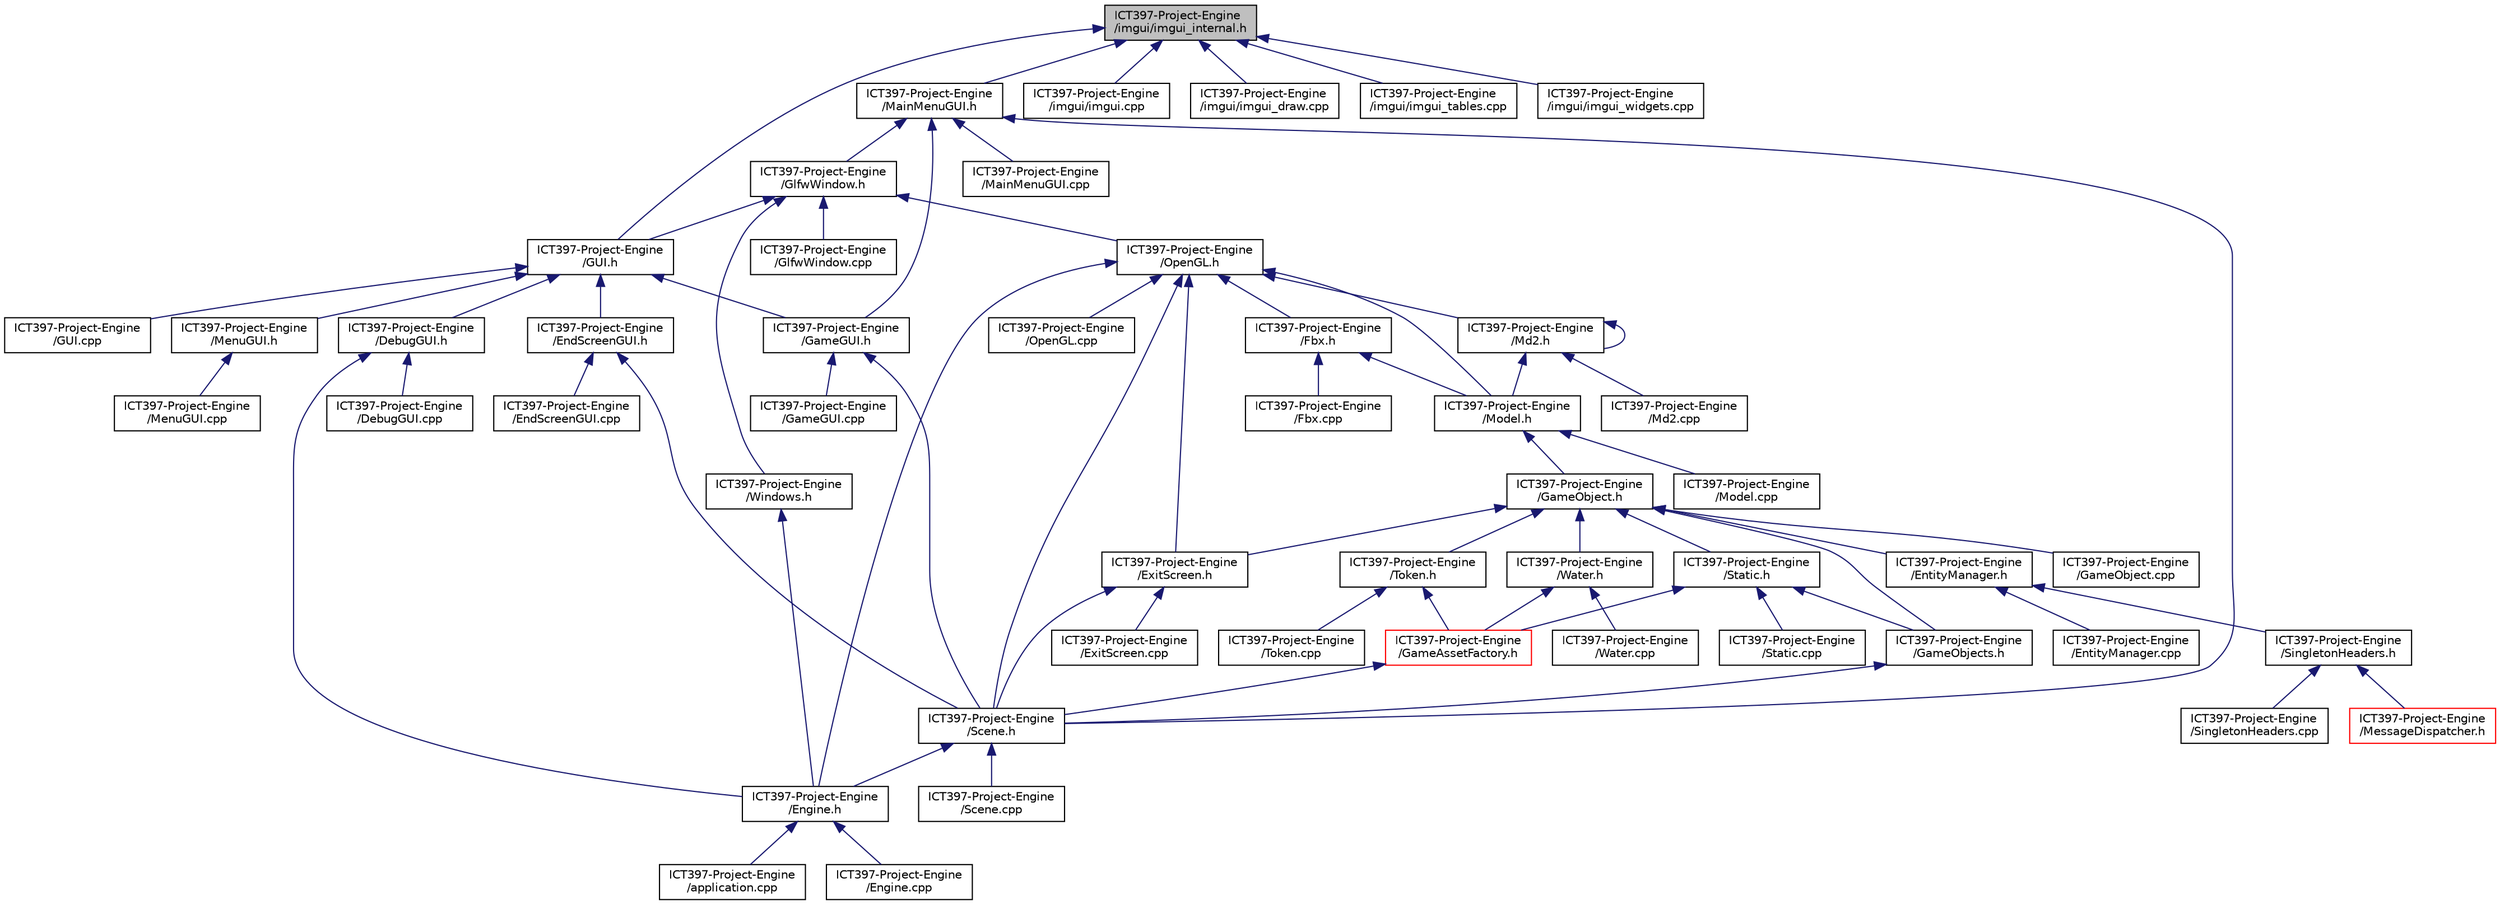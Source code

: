 digraph "ICT397-Project-Engine/imgui/imgui_internal.h"
{
 // LATEX_PDF_SIZE
  edge [fontname="Helvetica",fontsize="10",labelfontname="Helvetica",labelfontsize="10"];
  node [fontname="Helvetica",fontsize="10",shape=record];
  Node1 [label="ICT397-Project-Engine\l/imgui/imgui_internal.h",height=0.2,width=0.4,color="black", fillcolor="grey75", style="filled", fontcolor="black",tooltip=" "];
  Node1 -> Node2 [dir="back",color="midnightblue",fontsize="10",style="solid"];
  Node2 [label="ICT397-Project-Engine\l/GUI.h",height=0.2,width=0.4,color="black", fillcolor="white", style="filled",URL="$_g_u_i_8h.html",tooltip="Base class for all GUI."];
  Node2 -> Node3 [dir="back",color="midnightblue",fontsize="10",style="solid"];
  Node3 [label="ICT397-Project-Engine\l/DebugGUI.h",height=0.2,width=0.4,color="black", fillcolor="white", style="filled",URL="$_debug_g_u_i_8h.html",tooltip=" "];
  Node3 -> Node4 [dir="back",color="midnightblue",fontsize="10",style="solid"];
  Node4 [label="ICT397-Project-Engine\l/DebugGUI.cpp",height=0.2,width=0.4,color="black", fillcolor="white", style="filled",URL="$_debug_g_u_i_8cpp.html",tooltip=" "];
  Node3 -> Node5 [dir="back",color="midnightblue",fontsize="10",style="solid"];
  Node5 [label="ICT397-Project-Engine\l/Engine.h",height=0.2,width=0.4,color="black", fillcolor="white", style="filled",URL="$_engine_8h.html",tooltip=" "];
  Node5 -> Node6 [dir="back",color="midnightblue",fontsize="10",style="solid"];
  Node6 [label="ICT397-Project-Engine\l/application.cpp",height=0.2,width=0.4,color="black", fillcolor="white", style="filled",URL="$application_8cpp.html",tooltip=" "];
  Node5 -> Node7 [dir="back",color="midnightblue",fontsize="10",style="solid"];
  Node7 [label="ICT397-Project-Engine\l/Engine.cpp",height=0.2,width=0.4,color="black", fillcolor="white", style="filled",URL="$_engine_8cpp.html",tooltip=" "];
  Node2 -> Node8 [dir="back",color="midnightblue",fontsize="10",style="solid"];
  Node8 [label="ICT397-Project-Engine\l/EndScreenGUI.h",height=0.2,width=0.4,color="black", fillcolor="white", style="filled",URL="$_end_screen_g_u_i_8h.html",tooltip="End Screen GUI information."];
  Node8 -> Node9 [dir="back",color="midnightblue",fontsize="10",style="solid"];
  Node9 [label="ICT397-Project-Engine\l/EndScreenGUI.cpp",height=0.2,width=0.4,color="black", fillcolor="white", style="filled",URL="$_end_screen_g_u_i_8cpp.html",tooltip=" "];
  Node8 -> Node10 [dir="back",color="midnightblue",fontsize="10",style="solid"];
  Node10 [label="ICT397-Project-Engine\l/Scene.h",height=0.2,width=0.4,color="black", fillcolor="white", style="filled",URL="$_scene_8h.html",tooltip=" "];
  Node10 -> Node5 [dir="back",color="midnightblue",fontsize="10",style="solid"];
  Node10 -> Node11 [dir="back",color="midnightblue",fontsize="10",style="solid"];
  Node11 [label="ICT397-Project-Engine\l/Scene.cpp",height=0.2,width=0.4,color="black", fillcolor="white", style="filled",URL="$_scene_8cpp.html",tooltip=" "];
  Node2 -> Node12 [dir="back",color="midnightblue",fontsize="10",style="solid"];
  Node12 [label="ICT397-Project-Engine\l/GameGUI.h",height=0.2,width=0.4,color="black", fillcolor="white", style="filled",URL="$_game_g_u_i_8h.html",tooltip=" "];
  Node12 -> Node13 [dir="back",color="midnightblue",fontsize="10",style="solid"];
  Node13 [label="ICT397-Project-Engine\l/GameGUI.cpp",height=0.2,width=0.4,color="black", fillcolor="white", style="filled",URL="$_game_g_u_i_8cpp.html",tooltip=" "];
  Node12 -> Node10 [dir="back",color="midnightblue",fontsize="10",style="solid"];
  Node2 -> Node14 [dir="back",color="midnightblue",fontsize="10",style="solid"];
  Node14 [label="ICT397-Project-Engine\l/GUI.cpp",height=0.2,width=0.4,color="black", fillcolor="white", style="filled",URL="$_g_u_i_8cpp.html",tooltip=" "];
  Node2 -> Node15 [dir="back",color="midnightblue",fontsize="10",style="solid"];
  Node15 [label="ICT397-Project-Engine\l/MenuGUI.h",height=0.2,width=0.4,color="black", fillcolor="white", style="filled",URL="$_menu_g_u_i_8h.html",tooltip=" "];
  Node15 -> Node16 [dir="back",color="midnightblue",fontsize="10",style="solid"];
  Node16 [label="ICT397-Project-Engine\l/MenuGUI.cpp",height=0.2,width=0.4,color="black", fillcolor="white", style="filled",URL="$_menu_g_u_i_8cpp.html",tooltip=" "];
  Node1 -> Node17 [dir="back",color="midnightblue",fontsize="10",style="solid"];
  Node17 [label="ICT397-Project-Engine\l/imgui/imgui.cpp",height=0.2,width=0.4,color="black", fillcolor="white", style="filled",URL="$imgui_8cpp.html",tooltip=" "];
  Node1 -> Node18 [dir="back",color="midnightblue",fontsize="10",style="solid"];
  Node18 [label="ICT397-Project-Engine\l/imgui/imgui_draw.cpp",height=0.2,width=0.4,color="black", fillcolor="white", style="filled",URL="$imgui__draw_8cpp.html",tooltip=" "];
  Node1 -> Node19 [dir="back",color="midnightblue",fontsize="10",style="solid"];
  Node19 [label="ICT397-Project-Engine\l/imgui/imgui_tables.cpp",height=0.2,width=0.4,color="black", fillcolor="white", style="filled",URL="$imgui__tables_8cpp.html",tooltip=" "];
  Node1 -> Node20 [dir="back",color="midnightblue",fontsize="10",style="solid"];
  Node20 [label="ICT397-Project-Engine\l/imgui/imgui_widgets.cpp",height=0.2,width=0.4,color="black", fillcolor="white", style="filled",URL="$imgui__widgets_8cpp.html",tooltip=" "];
  Node1 -> Node21 [dir="back",color="midnightblue",fontsize="10",style="solid"];
  Node21 [label="ICT397-Project-Engine\l/MainMenuGUI.h",height=0.2,width=0.4,color="black", fillcolor="white", style="filled",URL="$_main_menu_g_u_i_8h.html",tooltip="Main menu GUI functions."];
  Node21 -> Node12 [dir="back",color="midnightblue",fontsize="10",style="solid"];
  Node21 -> Node22 [dir="back",color="midnightblue",fontsize="10",style="solid"];
  Node22 [label="ICT397-Project-Engine\l/GlfwWindow.h",height=0.2,width=0.4,color="black", fillcolor="white", style="filled",URL="$_glfw_window_8h.html",tooltip=" "];
  Node22 -> Node23 [dir="back",color="midnightblue",fontsize="10",style="solid"];
  Node23 [label="ICT397-Project-Engine\l/GlfwWindow.cpp",height=0.2,width=0.4,color="black", fillcolor="white", style="filled",URL="$_glfw_window_8cpp.html",tooltip=" "];
  Node22 -> Node2 [dir="back",color="midnightblue",fontsize="10",style="solid"];
  Node22 -> Node24 [dir="back",color="midnightblue",fontsize="10",style="solid"];
  Node24 [label="ICT397-Project-Engine\l/OpenGL.h",height=0.2,width=0.4,color="black", fillcolor="white", style="filled",URL="$_open_g_l_8h.html",tooltip=" "];
  Node24 -> Node5 [dir="back",color="midnightblue",fontsize="10",style="solid"];
  Node24 -> Node25 [dir="back",color="midnightblue",fontsize="10",style="solid"];
  Node25 [label="ICT397-Project-Engine\l/ExitScreen.h",height=0.2,width=0.4,color="black", fillcolor="white", style="filled",URL="$_exit_screen_8h.html",tooltip=" "];
  Node25 -> Node26 [dir="back",color="midnightblue",fontsize="10",style="solid"];
  Node26 [label="ICT397-Project-Engine\l/ExitScreen.cpp",height=0.2,width=0.4,color="black", fillcolor="white", style="filled",URL="$_exit_screen_8cpp.html",tooltip=" "];
  Node25 -> Node10 [dir="back",color="midnightblue",fontsize="10",style="solid"];
  Node24 -> Node27 [dir="back",color="midnightblue",fontsize="10",style="solid"];
  Node27 [label="ICT397-Project-Engine\l/Fbx.h",height=0.2,width=0.4,color="black", fillcolor="white", style="filled",URL="$_fbx_8h.html",tooltip=" "];
  Node27 -> Node28 [dir="back",color="midnightblue",fontsize="10",style="solid"];
  Node28 [label="ICT397-Project-Engine\l/Fbx.cpp",height=0.2,width=0.4,color="black", fillcolor="white", style="filled",URL="$_fbx_8cpp.html",tooltip=" "];
  Node27 -> Node29 [dir="back",color="midnightblue",fontsize="10",style="solid"];
  Node29 [label="ICT397-Project-Engine\l/Model.h",height=0.2,width=0.4,color="black", fillcolor="white", style="filled",URL="$_model_8h.html",tooltip=" "];
  Node29 -> Node30 [dir="back",color="midnightblue",fontsize="10",style="solid"];
  Node30 [label="ICT397-Project-Engine\l/GameObject.h",height=0.2,width=0.4,color="black", fillcolor="white", style="filled",URL="$_game_object_8h.html",tooltip=" "];
  Node30 -> Node31 [dir="back",color="midnightblue",fontsize="10",style="solid"];
  Node31 [label="ICT397-Project-Engine\l/EntityManager.h",height=0.2,width=0.4,color="black", fillcolor="white", style="filled",URL="$_entity_manager_8h.html",tooltip=" "];
  Node31 -> Node32 [dir="back",color="midnightblue",fontsize="10",style="solid"];
  Node32 [label="ICT397-Project-Engine\l/EntityManager.cpp",height=0.2,width=0.4,color="black", fillcolor="white", style="filled",URL="$_entity_manager_8cpp.html",tooltip=" "];
  Node31 -> Node33 [dir="back",color="midnightblue",fontsize="10",style="solid"];
  Node33 [label="ICT397-Project-Engine\l/SingletonHeaders.h",height=0.2,width=0.4,color="black", fillcolor="white", style="filled",URL="$_singleton_headers_8h.html",tooltip=" "];
  Node33 -> Node34 [dir="back",color="midnightblue",fontsize="10",style="solid"];
  Node34 [label="ICT397-Project-Engine\l/MessageDispatcher.h",height=0.2,width=0.4,color="red", fillcolor="white", style="filled",URL="$_message_dispatcher_8h.html",tooltip=" "];
  Node33 -> Node46 [dir="back",color="midnightblue",fontsize="10",style="solid"];
  Node46 [label="ICT397-Project-Engine\l/SingletonHeaders.cpp",height=0.2,width=0.4,color="black", fillcolor="white", style="filled",URL="$_singleton_headers_8cpp.html",tooltip=" "];
  Node30 -> Node25 [dir="back",color="midnightblue",fontsize="10",style="solid"];
  Node30 -> Node47 [dir="back",color="midnightblue",fontsize="10",style="solid"];
  Node47 [label="ICT397-Project-Engine\l/GameObject.cpp",height=0.2,width=0.4,color="black", fillcolor="white", style="filled",URL="$_game_object_8cpp.html",tooltip=" "];
  Node30 -> Node42 [dir="back",color="midnightblue",fontsize="10",style="solid"];
  Node42 [label="ICT397-Project-Engine\l/GameObjects.h",height=0.2,width=0.4,color="black", fillcolor="white", style="filled",URL="$_game_objects_8h.html",tooltip=" "];
  Node42 -> Node10 [dir="back",color="midnightblue",fontsize="10",style="solid"];
  Node30 -> Node48 [dir="back",color="midnightblue",fontsize="10",style="solid"];
  Node48 [label="ICT397-Project-Engine\l/Static.h",height=0.2,width=0.4,color="black", fillcolor="white", style="filled",URL="$_static_8h.html",tooltip=" "];
  Node48 -> Node40 [dir="back",color="midnightblue",fontsize="10",style="solid"];
  Node40 [label="ICT397-Project-Engine\l/GameAssetFactory.h",height=0.2,width=0.4,color="red", fillcolor="white", style="filled",URL="$_game_asset_factory_8h.html",tooltip=" "];
  Node40 -> Node10 [dir="back",color="midnightblue",fontsize="10",style="solid"];
  Node48 -> Node42 [dir="back",color="midnightblue",fontsize="10",style="solid"];
  Node48 -> Node49 [dir="back",color="midnightblue",fontsize="10",style="solid"];
  Node49 [label="ICT397-Project-Engine\l/Static.cpp",height=0.2,width=0.4,color="black", fillcolor="white", style="filled",URL="$_static_8cpp.html",tooltip=" "];
  Node30 -> Node50 [dir="back",color="midnightblue",fontsize="10",style="solid"];
  Node50 [label="ICT397-Project-Engine\l/Token.h",height=0.2,width=0.4,color="black", fillcolor="white", style="filled",URL="$_token_8h.html",tooltip=" "];
  Node50 -> Node40 [dir="back",color="midnightblue",fontsize="10",style="solid"];
  Node50 -> Node51 [dir="back",color="midnightblue",fontsize="10",style="solid"];
  Node51 [label="ICT397-Project-Engine\l/Token.cpp",height=0.2,width=0.4,color="black", fillcolor="white", style="filled",URL="$_token_8cpp.html",tooltip=" "];
  Node30 -> Node52 [dir="back",color="midnightblue",fontsize="10",style="solid"];
  Node52 [label="ICT397-Project-Engine\l/Water.h",height=0.2,width=0.4,color="black", fillcolor="white", style="filled",URL="$_water_8h.html",tooltip=" "];
  Node52 -> Node40 [dir="back",color="midnightblue",fontsize="10",style="solid"];
  Node52 -> Node53 [dir="back",color="midnightblue",fontsize="10",style="solid"];
  Node53 [label="ICT397-Project-Engine\l/Water.cpp",height=0.2,width=0.4,color="black", fillcolor="white", style="filled",URL="$_water_8cpp.html",tooltip=" "];
  Node29 -> Node54 [dir="back",color="midnightblue",fontsize="10",style="solid"];
  Node54 [label="ICT397-Project-Engine\l/Model.cpp",height=0.2,width=0.4,color="black", fillcolor="white", style="filled",URL="$_model_8cpp.html",tooltip=" "];
  Node24 -> Node55 [dir="back",color="midnightblue",fontsize="10",style="solid"];
  Node55 [label="ICT397-Project-Engine\l/Md2.h",height=0.2,width=0.4,color="black", fillcolor="white", style="filled",URL="$_md2_8h.html",tooltip=" "];
  Node55 -> Node56 [dir="back",color="midnightblue",fontsize="10",style="solid"];
  Node56 [label="ICT397-Project-Engine\l/Md2.cpp",height=0.2,width=0.4,color="black", fillcolor="white", style="filled",URL="$_md2_8cpp.html",tooltip=" "];
  Node55 -> Node55 [dir="back",color="midnightblue",fontsize="10",style="solid"];
  Node55 -> Node29 [dir="back",color="midnightblue",fontsize="10",style="solid"];
  Node24 -> Node29 [dir="back",color="midnightblue",fontsize="10",style="solid"];
  Node24 -> Node57 [dir="back",color="midnightblue",fontsize="10",style="solid"];
  Node57 [label="ICT397-Project-Engine\l/OpenGL.cpp",height=0.2,width=0.4,color="black", fillcolor="white", style="filled",URL="$_open_g_l_8cpp.html",tooltip=" "];
  Node24 -> Node10 [dir="back",color="midnightblue",fontsize="10",style="solid"];
  Node22 -> Node58 [dir="back",color="midnightblue",fontsize="10",style="solid"];
  Node58 [label="ICT397-Project-Engine\l/Windows.h",height=0.2,width=0.4,color="black", fillcolor="white", style="filled",URL="$_windows_8h.html",tooltip=" "];
  Node58 -> Node5 [dir="back",color="midnightblue",fontsize="10",style="solid"];
  Node21 -> Node59 [dir="back",color="midnightblue",fontsize="10",style="solid"];
  Node59 [label="ICT397-Project-Engine\l/MainMenuGUI.cpp",height=0.2,width=0.4,color="black", fillcolor="white", style="filled",URL="$_main_menu_g_u_i_8cpp.html",tooltip=" "];
  Node21 -> Node10 [dir="back",color="midnightblue",fontsize="10",style="solid"];
}
